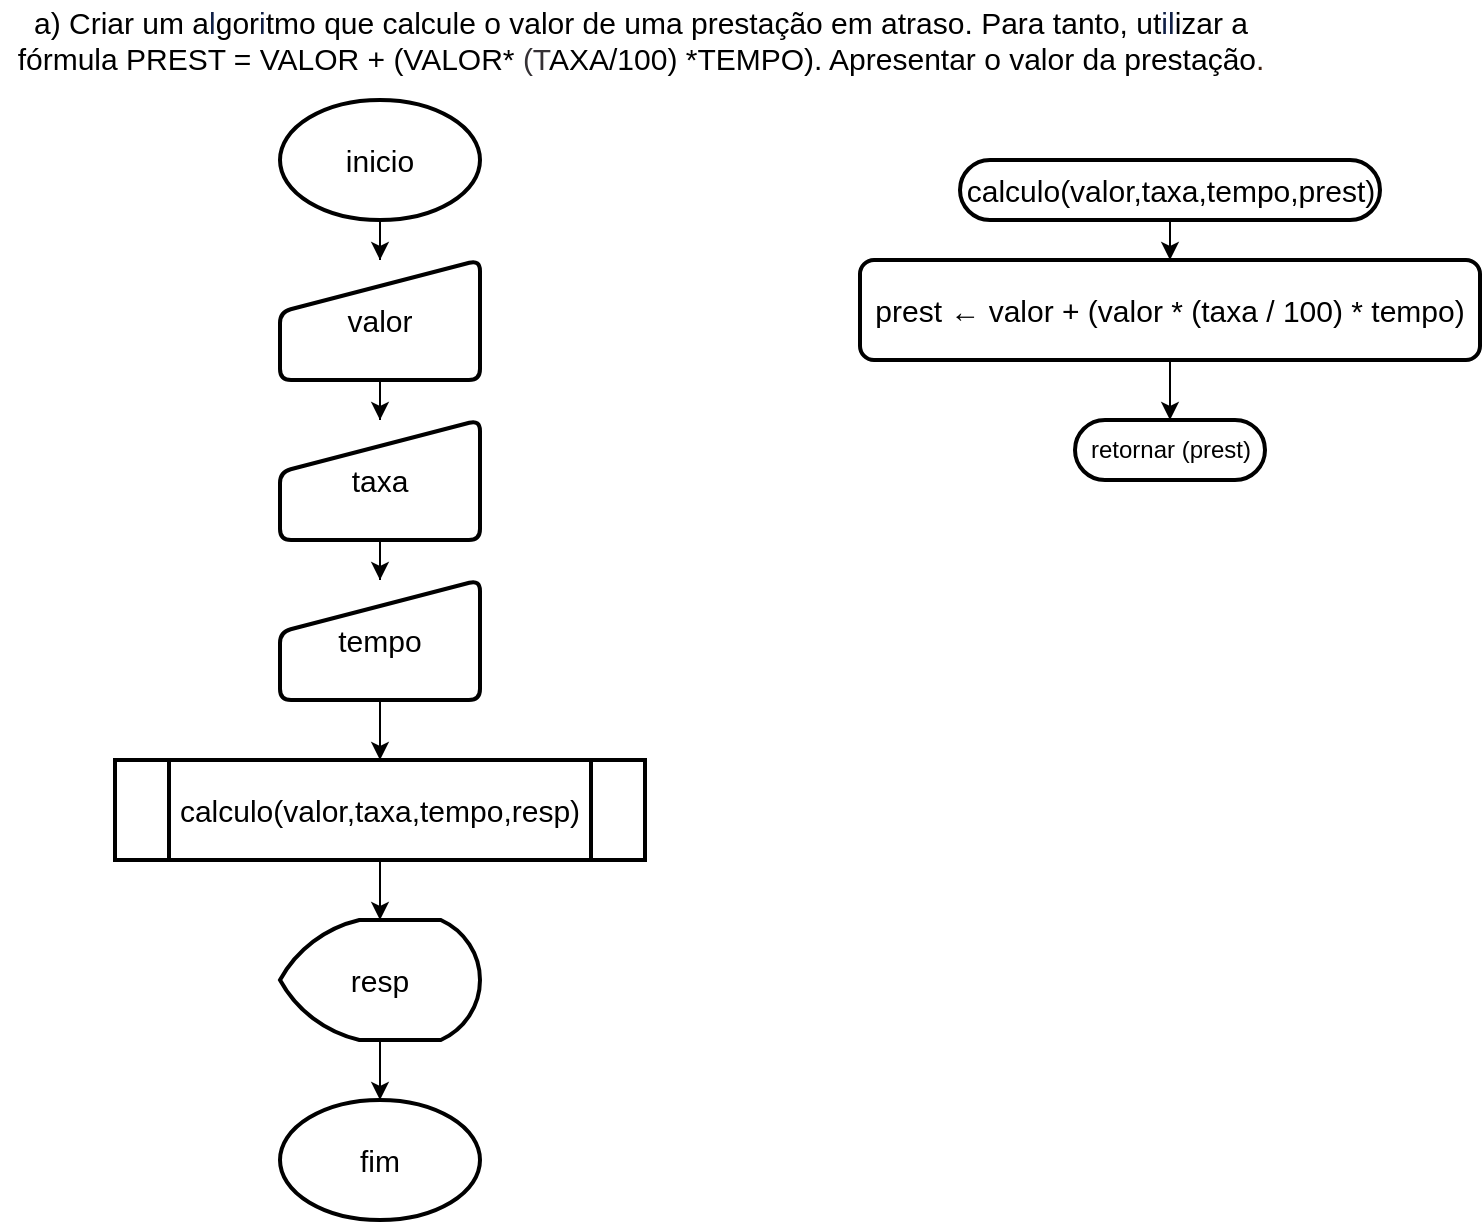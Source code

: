 <mxfile version="19.0.3" type="device"><diagram id="0jbpe16gq4pSaIVpgHNo" name="Página-1"><mxGraphModel dx="1422" dy="865" grid="1" gridSize="10" guides="1" tooltips="1" connect="1" arrows="1" fold="1" page="1" pageScale="1" pageWidth="827" pageHeight="1169" math="0" shadow="0"><root><mxCell id="0"/><mxCell id="1" parent="0"/><mxCell id="1YK5_2s0SnDPct0Xhb_S-3" value="&lt;span class=&quot;fontstyle0&quot; style=&quot;font-size: 15px;&quot;&gt;a) Criar um a&lt;/span&gt;&lt;span style=&quot;color: rgb(16, 32, 70); font-size: 15px;&quot; class=&quot;fontstyle0&quot;&gt;l&lt;/span&gt;&lt;span class=&quot;fontstyle0&quot; style=&quot;font-size: 15px;&quot;&gt;gor&lt;/span&gt;&lt;span style=&quot;color: rgb(16, 32, 70); font-size: 15px;&quot; class=&quot;fontstyle0&quot;&gt;i&lt;/span&gt;&lt;span class=&quot;fontstyle0&quot; style=&quot;font-size: 15px;&quot;&gt;tmo que calcule o valor de uma prestação em atraso. Para tanto, ut&lt;/span&gt;&lt;span style=&quot;color: rgb(16, 32, 70); font-size: 15px;&quot; class=&quot;fontstyle0&quot;&gt;il&lt;/span&gt;&lt;span class=&quot;fontstyle0&quot; style=&quot;font-size: 15px;&quot;&gt;izar a&lt;br style=&quot;font-size: 15px;&quot;&gt;fórmula PREST = VALOR +&amp;nbsp;&lt;/span&gt;&lt;span class=&quot;fontstyle0&quot; style=&quot;font-size: 15px;&quot;&gt;(VALOR*&amp;nbsp;&lt;/span&gt;&lt;span style=&quot;color: rgb(53, 49, 53); font-size: 15px;&quot; class=&quot;fontstyle0&quot;&gt;(T&lt;/span&gt;&lt;span class=&quot;fontstyle0&quot; style=&quot;font-size: 15px;&quot;&gt;AXA/100) *&lt;/span&gt;&lt;span class=&quot;fontstyle0&quot; style=&quot;font-size: 15px;&quot;&gt;TEMPO). Apresentar o valor da prestação&lt;/span&gt;&lt;span style=&quot;color: rgb(62, 31, 13); font-size: 15px;&quot; class=&quot;fontstyle0&quot;&gt;.&lt;/span&gt; " style="text;html=1;align=center;verticalAlign=middle;resizable=0;points=[];autosize=1;strokeColor=none;fillColor=none;fontSize=15;" parent="1" vertex="1"><mxGeometry width="640" height="40" as="geometry"/></mxCell><mxCell id="MLwX0rDPH5-egU8tnPx3-4" value="" style="edgeStyle=orthogonalEdgeStyle;rounded=0;orthogonalLoop=1;jettySize=auto;html=1;" edge="1" parent="1" source="1YK5_2s0SnDPct0Xhb_S-5" target="XNhQFVecu_FYpDLL9xRY-15"><mxGeometry relative="1" as="geometry"/></mxCell><mxCell id="1YK5_2s0SnDPct0Xhb_S-5" value="prest ← valor + (valor * (taxa / 100) * tempo)" style="rounded=1;whiteSpace=wrap;html=1;absoluteArcSize=1;arcSize=14;strokeWidth=2;fontSize=15;" parent="1" vertex="1"><mxGeometry x="430" y="130" width="310" height="50" as="geometry"/></mxCell><mxCell id="1YK5_2s0SnDPct0Xhb_S-17" value="" style="edgeStyle=orthogonalEdgeStyle;rounded=0;orthogonalLoop=1;jettySize=auto;html=1;fontSize=15;" parent="1" source="1YK5_2s0SnDPct0Xhb_S-12" target="1YK5_2s0SnDPct0Xhb_S-14" edge="1"><mxGeometry relative="1" as="geometry"/></mxCell><mxCell id="1YK5_2s0SnDPct0Xhb_S-12" value="inicio" style="strokeWidth=2;html=1;shape=mxgraph.flowchart.start_1;whiteSpace=wrap;fontSize=15;" parent="1" vertex="1"><mxGeometry x="140" y="50" width="100" height="60" as="geometry"/></mxCell><mxCell id="1YK5_2s0SnDPct0Xhb_S-13" value="fim" style="strokeWidth=2;html=1;shape=mxgraph.flowchart.start_1;whiteSpace=wrap;fontSize=15;" parent="1" vertex="1"><mxGeometry x="140" y="550" width="100" height="60" as="geometry"/></mxCell><mxCell id="1YK5_2s0SnDPct0Xhb_S-18" value="" style="edgeStyle=orthogonalEdgeStyle;rounded=0;orthogonalLoop=1;jettySize=auto;html=1;fontSize=15;" parent="1" source="1YK5_2s0SnDPct0Xhb_S-14" target="1YK5_2s0SnDPct0Xhb_S-15" edge="1"><mxGeometry relative="1" as="geometry"/></mxCell><mxCell id="1YK5_2s0SnDPct0Xhb_S-14" value="valor" style="html=1;strokeWidth=2;shape=manualInput;whiteSpace=wrap;rounded=1;size=26;arcSize=11;fontSize=15;" parent="1" vertex="1"><mxGeometry x="140" y="130" width="100" height="60" as="geometry"/></mxCell><mxCell id="1YK5_2s0SnDPct0Xhb_S-19" value="" style="edgeStyle=orthogonalEdgeStyle;rounded=0;orthogonalLoop=1;jettySize=auto;html=1;fontSize=15;" parent="1" source="1YK5_2s0SnDPct0Xhb_S-15" target="1YK5_2s0SnDPct0Xhb_S-16" edge="1"><mxGeometry relative="1" as="geometry"/></mxCell><mxCell id="1YK5_2s0SnDPct0Xhb_S-15" value="taxa" style="html=1;strokeWidth=2;shape=manualInput;whiteSpace=wrap;rounded=1;size=26;arcSize=11;fontSize=15;" parent="1" vertex="1"><mxGeometry x="140" y="210" width="100" height="60" as="geometry"/></mxCell><mxCell id="1YK5_2s0SnDPct0Xhb_S-21" value="" style="edgeStyle=orthogonalEdgeStyle;rounded=0;orthogonalLoop=1;jettySize=auto;html=1;fontSize=15;" parent="1" source="1YK5_2s0SnDPct0Xhb_S-16" target="1YK5_2s0SnDPct0Xhb_S-20" edge="1"><mxGeometry relative="1" as="geometry"/></mxCell><mxCell id="1YK5_2s0SnDPct0Xhb_S-16" value="tempo" style="html=1;strokeWidth=2;shape=manualInput;whiteSpace=wrap;rounded=1;size=26;arcSize=11;fontSize=15;" parent="1" vertex="1"><mxGeometry x="140" y="290" width="100" height="60" as="geometry"/></mxCell><mxCell id="MLwX0rDPH5-egU8tnPx3-2" value="" style="edgeStyle=orthogonalEdgeStyle;rounded=0;orthogonalLoop=1;jettySize=auto;html=1;" edge="1" parent="1" source="1YK5_2s0SnDPct0Xhb_S-20" target="MLwX0rDPH5-egU8tnPx3-1"><mxGeometry relative="1" as="geometry"/></mxCell><mxCell id="1YK5_2s0SnDPct0Xhb_S-20" value="&lt;span style=&quot;&quot;&gt;calculo(valor,taxa,tempo,resp)&lt;/span&gt;" style="shape=process;whiteSpace=wrap;html=1;backgroundOutline=1;fontSize=15;strokeWidth=2;rounded=1;arcSize=0;" parent="1" vertex="1"><mxGeometry x="57.5" y="380" width="265" height="50" as="geometry"/></mxCell><mxCell id="XNhQFVecu_FYpDLL9xRY-14" value="" style="edgeStyle=orthogonalEdgeStyle;rounded=0;orthogonalLoop=1;jettySize=auto;html=1;fontFamily=Helvetica;fontSize=12;fontColor=default;" parent="1" source="XNhQFVecu_FYpDLL9xRY-13" target="1YK5_2s0SnDPct0Xhb_S-5" edge="1"><mxGeometry relative="1" as="geometry"/></mxCell><mxCell id="XNhQFVecu_FYpDLL9xRY-13" value="&lt;span style=&quot;font-size: 15px;&quot;&gt;calculo(valor,taxa,tempo,prest)&lt;/span&gt;" style="html=1;dashed=0;whitespace=wrap;shape=mxgraph.dfd.start;fontFamily=Helvetica;fontSize=12;fontColor=default;strokeColor=default;strokeWidth=2;fillColor=default;" parent="1" vertex="1"><mxGeometry x="480" y="80" width="210" height="30" as="geometry"/></mxCell><mxCell id="XNhQFVecu_FYpDLL9xRY-15" value="retornar (prest)" style="html=1;dashed=0;whitespace=wrap;shape=mxgraph.dfd.start;fontFamily=Helvetica;fontSize=12;fontColor=default;strokeColor=default;strokeWidth=2;fillColor=default;" parent="1" vertex="1"><mxGeometry x="537.5" y="210" width="95" height="30" as="geometry"/></mxCell><mxCell id="MLwX0rDPH5-egU8tnPx3-3" value="" style="edgeStyle=orthogonalEdgeStyle;rounded=0;orthogonalLoop=1;jettySize=auto;html=1;" edge="1" parent="1" source="MLwX0rDPH5-egU8tnPx3-1" target="1YK5_2s0SnDPct0Xhb_S-13"><mxGeometry relative="1" as="geometry"/></mxCell><mxCell id="MLwX0rDPH5-egU8tnPx3-1" value="resp" style="strokeWidth=2;html=1;shape=mxgraph.flowchart.display;whiteSpace=wrap;fontSize=15;" vertex="1" parent="1"><mxGeometry x="140" y="460" width="100" height="60" as="geometry"/></mxCell></root></mxGraphModel></diagram></mxfile>